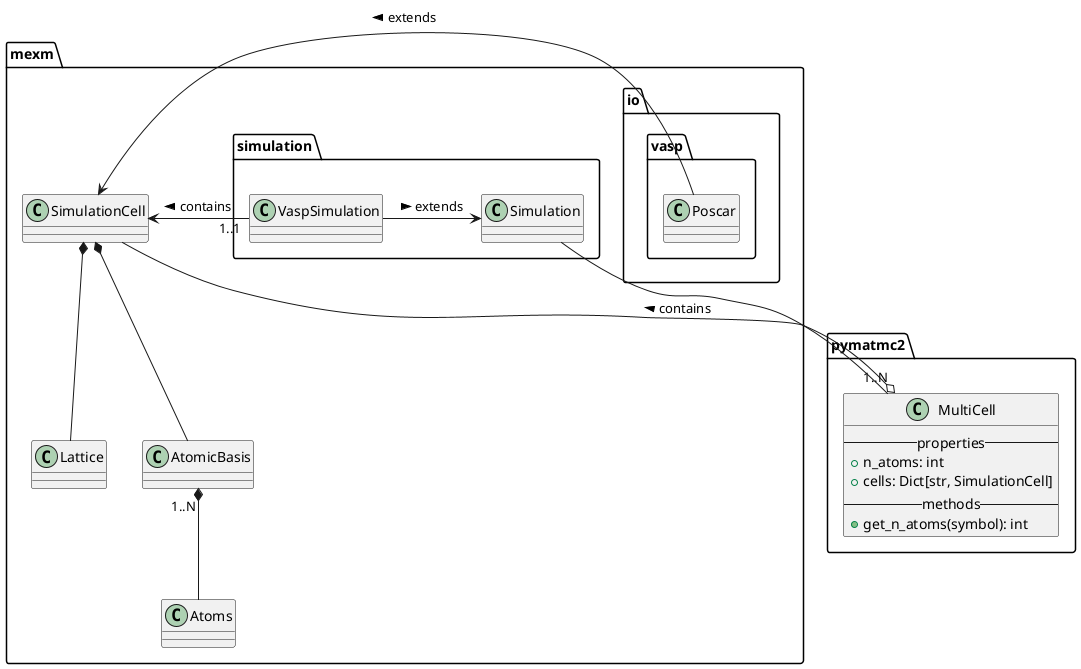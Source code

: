 @startuml class_pymatmc2.MultiCell
class pymatmc2.MultiCell{
    --properties--
    +n_atoms: int
    +cells: Dict[str, SimulationCell]
    --methods--
    + get_n_atoms(symbol): int
}

class mexm.io.vasp.Poscar
class mexm.SimulationCell

pymatmc2.MultiCell "1..N" o-- mexm.SimulationCell: contains >
mexm.io.vasp.Poscar -> mexm.SimulationCell: extends >
mexm.SimulationCell *-- mexm.Lattice
mexm.SimulationCell *-- mexm.AtomicBasis
mexm.AtomicBasis "1..N" *-- mexm.Atoms

mexm.simulation.Simulation -- pymatmc2.MultiCell
mexm.simulation.VaspSimulation -> mexm.simulation.Simulation: extends >
mexm.simulation.VaspSimulation "1..1" -> mexm.SimulationCell: contains >
@enduml

